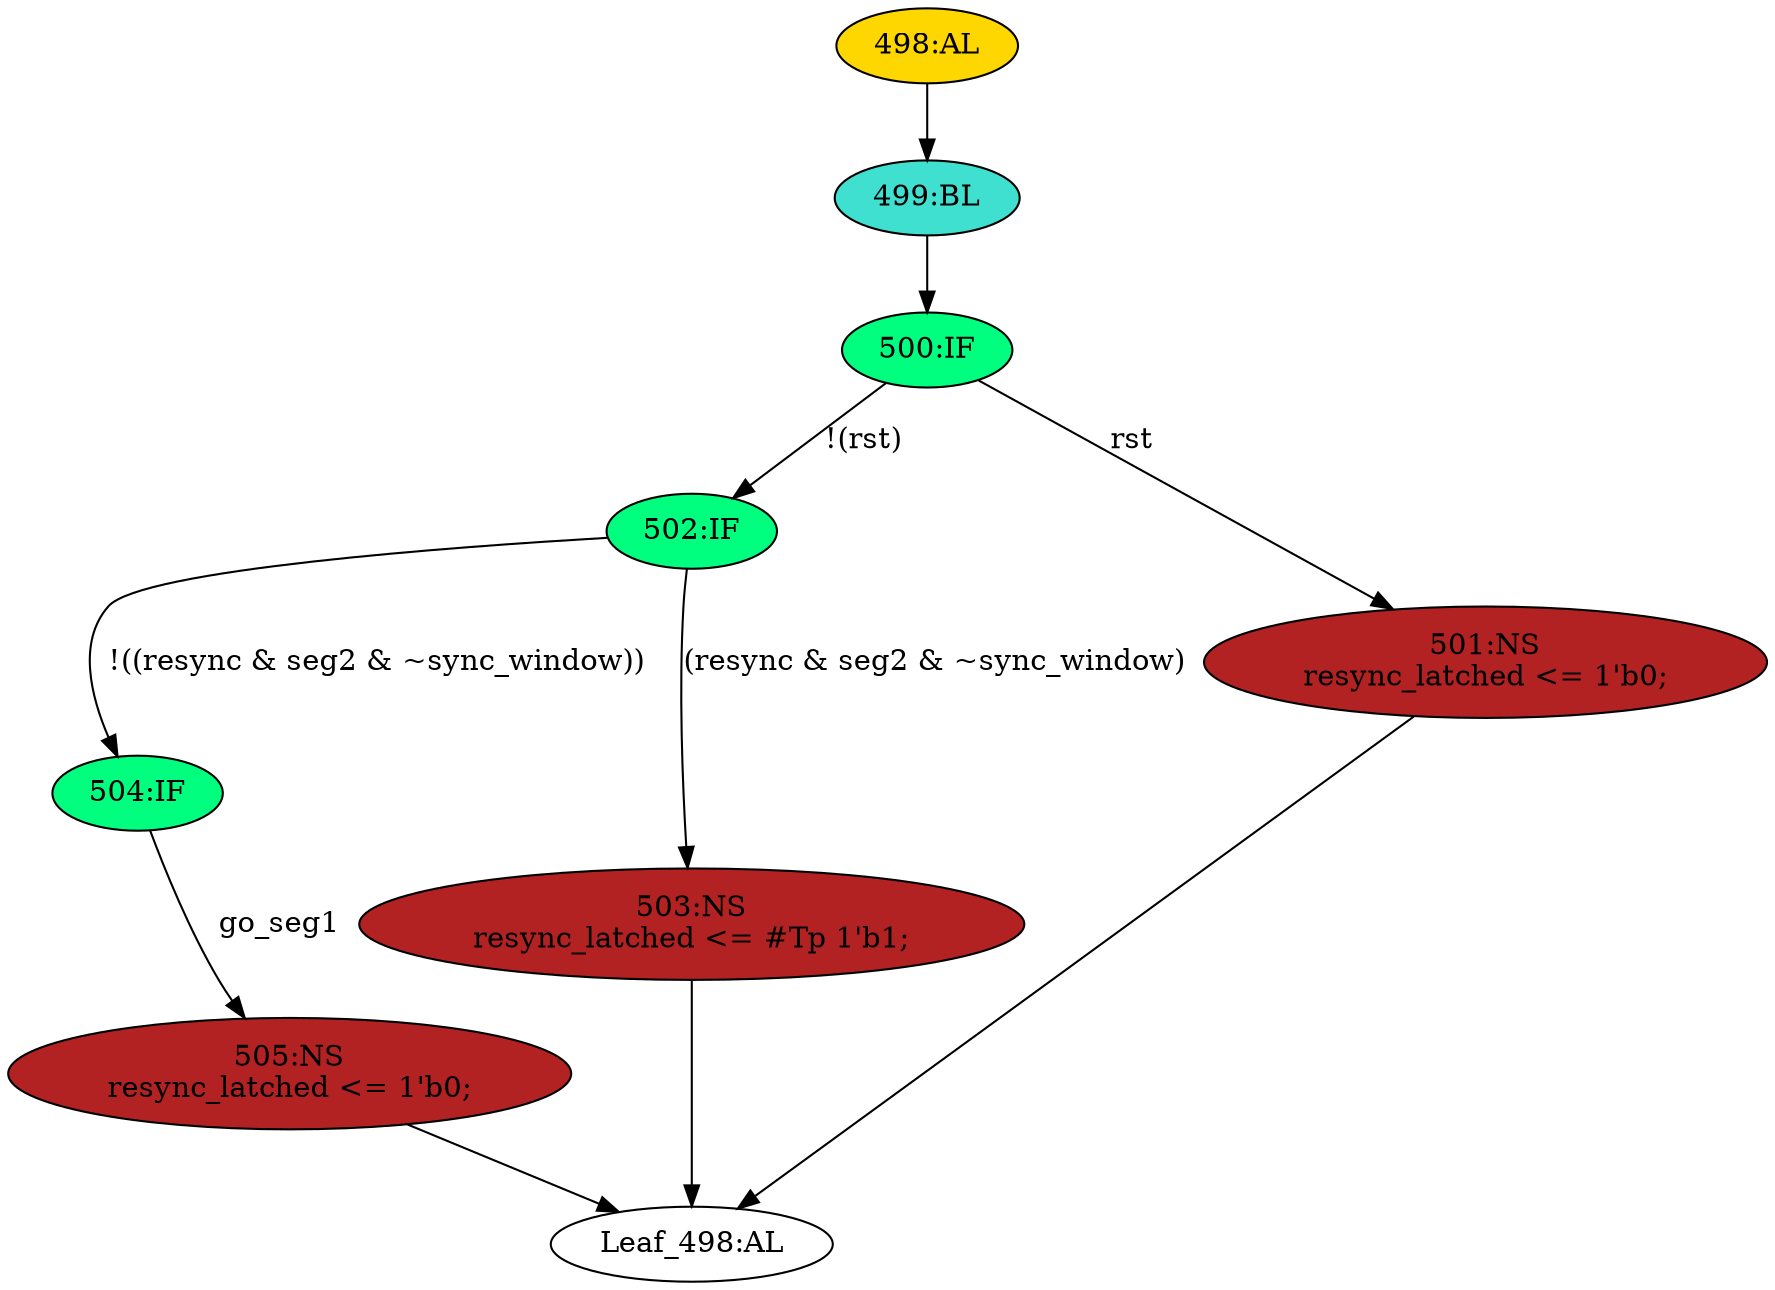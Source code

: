 strict digraph "" {
	node [label="\N"];
	"Leaf_498:AL"	 [def_var="['resync_latched']",
		label="Leaf_498:AL"];
	"500:IF"	 [ast="<pyverilog.vparser.ast.IfStatement object at 0x7f2998c0ced0>",
		fillcolor=springgreen,
		label="500:IF",
		statements="[]",
		style=filled,
		typ=IfStatement];
	"502:IF"	 [ast="<pyverilog.vparser.ast.IfStatement object at 0x7f2998c0cf50>",
		fillcolor=springgreen,
		label="502:IF",
		statements="[]",
		style=filled,
		typ=IfStatement];
	"500:IF" -> "502:IF"	 [cond="['rst']",
		label="!(rst)",
		lineno=500];
	"501:NS"	 [ast="<pyverilog.vparser.ast.NonblockingSubstitution object at 0x7f2998c125d0>",
		fillcolor=firebrick,
		label="501:NS
resync_latched <= 1'b0;",
		statements="[<pyverilog.vparser.ast.NonblockingSubstitution object at 0x7f2998c125d0>]",
		style=filled,
		typ=NonblockingSubstitution];
	"500:IF" -> "501:NS"	 [cond="['rst']",
		label=rst,
		lineno=500];
	"504:IF"	 [ast="<pyverilog.vparser.ast.IfStatement object at 0x7f2998c0cf90>",
		fillcolor=springgreen,
		label="504:IF",
		statements="[]",
		style=filled,
		typ=IfStatement];
	"505:NS"	 [ast="<pyverilog.vparser.ast.NonblockingSubstitution object at 0x7f2998c12050>",
		fillcolor=firebrick,
		label="505:NS
resync_latched <= 1'b0;",
		statements="[<pyverilog.vparser.ast.NonblockingSubstitution object at 0x7f2998c12050>]",
		style=filled,
		typ=NonblockingSubstitution];
	"504:IF" -> "505:NS"	 [cond="['go_seg1']",
		label=go_seg1,
		lineno=504];
	"502:IF" -> "504:IF"	 [cond="['resync', 'seg2', 'sync_window']",
		label="!((resync & seg2 & ~sync_window))",
		lineno=502];
	"503:NS"	 [ast="<pyverilog.vparser.ast.NonblockingSubstitution object at 0x7f2998c12250>",
		fillcolor=firebrick,
		label="503:NS
resync_latched <= #Tp 1'b1;",
		statements="[<pyverilog.vparser.ast.NonblockingSubstitution object at 0x7f2998c12250>]",
		style=filled,
		typ=NonblockingSubstitution];
	"502:IF" -> "503:NS"	 [cond="['resync', 'seg2', 'sync_window']",
		label="(resync & seg2 & ~sync_window)",
		lineno=502];
	"499:BL"	 [ast="<pyverilog.vparser.ast.Block object at 0x7f2998c12790>",
		fillcolor=turquoise,
		label="499:BL",
		statements="[]",
		style=filled,
		typ=Block];
	"499:BL" -> "500:IF"	 [cond="[]",
		lineno=None];
	"501:NS" -> "Leaf_498:AL"	 [cond="[]",
		lineno=None];
	"505:NS" -> "Leaf_498:AL"	 [cond="[]",
		lineno=None];
	"498:AL"	 [ast="<pyverilog.vparser.ast.Always object at 0x7f2998c12810>",
		clk_sens=True,
		fillcolor=gold,
		label="498:AL",
		sens="['clk', 'rst']",
		statements="[]",
		style=filled,
		typ=Always,
		use_var="['rst', 'sync_window', 'resync', 'go_seg1', 'seg2']"];
	"498:AL" -> "499:BL"	 [cond="[]",
		lineno=None];
	"503:NS" -> "Leaf_498:AL"	 [cond="[]",
		lineno=None];
}
